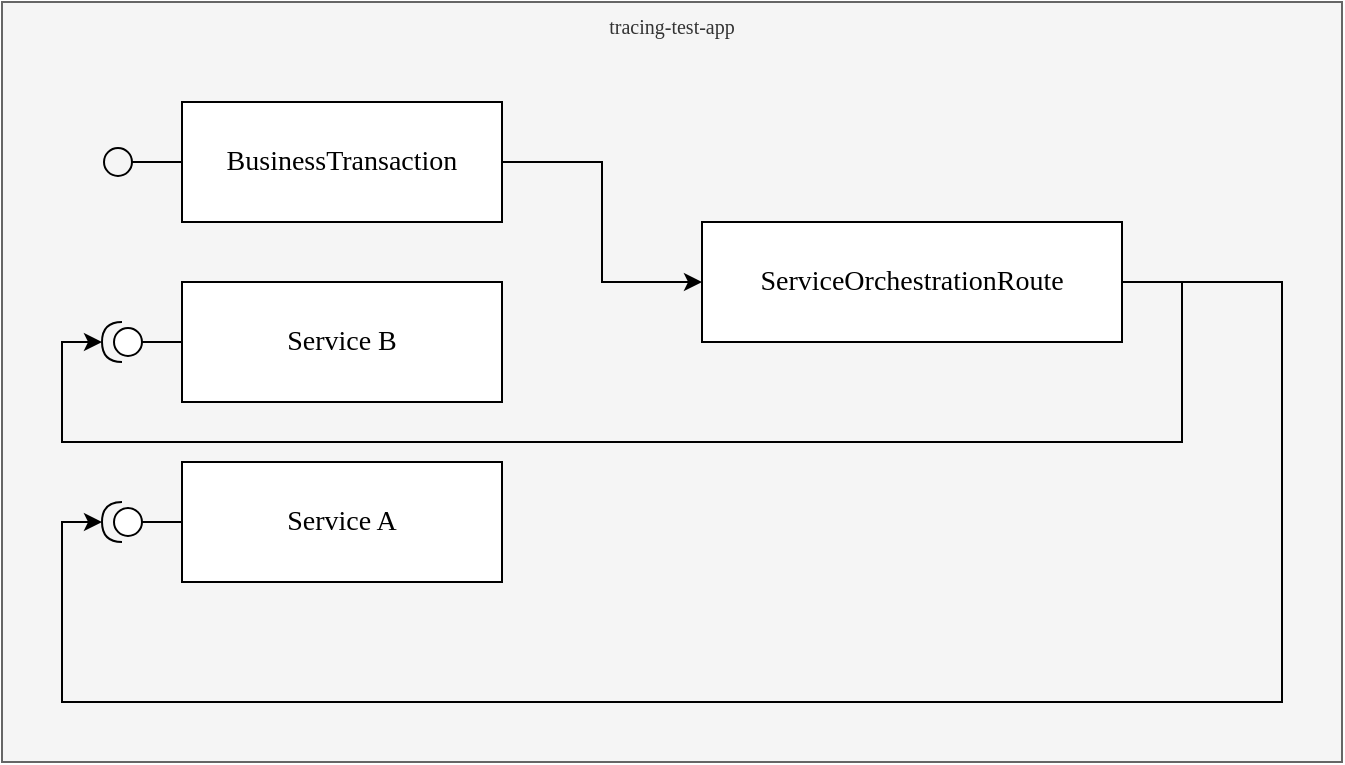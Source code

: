 <mxfile version="22.0.2" type="device">
  <diagram name="Seite-1" id="08PBDr6DPR8OOM3q4Rxe">
    <mxGraphModel dx="899" dy="638" grid="1" gridSize="10" guides="1" tooltips="1" connect="1" arrows="1" fold="1" page="1" pageScale="1" pageWidth="1600" pageHeight="900" math="0" shadow="0">
      <root>
        <mxCell id="0" />
        <mxCell id="1" parent="0" />
        <mxCell id="Wrwnwwh73Q7GJjXny8ky-14" value="tracing-test-app" style="rounded=0;whiteSpace=wrap;html=1;fillColor=#f5f5f5;fontColor=#333333;strokeColor=#666666;fontFamily=Comic Sans MS;fontSize=10;verticalAlign=top;" vertex="1" parent="1">
          <mxGeometry x="510" y="90" width="670" height="380" as="geometry" />
        </mxCell>
        <mxCell id="Wrwnwwh73Q7GJjXny8ky-5" style="rounded=0;orthogonalLoop=1;jettySize=auto;html=1;endArrow=none;endFill=0;entryX=0;entryY=0.5;entryDx=0;entryDy=0;entryPerimeter=0;" edge="1" parent="1" source="3R6ZXyvc0Hjg0l56RHqy-1" target="Wrwnwwh73Q7GJjXny8ky-12">
          <mxGeometry relative="1" as="geometry">
            <mxPoint x="560" y="260" as="targetPoint" />
          </mxGeometry>
        </mxCell>
        <mxCell id="3R6ZXyvc0Hjg0l56RHqy-1" value="Service B" style="rounded=0;whiteSpace=wrap;html=1;fontFamily=Comic Sans MS;fontSize=14;" parent="1" vertex="1">
          <mxGeometry x="600" y="230" width="160" height="60" as="geometry" />
        </mxCell>
        <mxCell id="Wrwnwwh73Q7GJjXny8ky-6" style="rounded=0;orthogonalLoop=1;jettySize=auto;html=1;endArrow=none;endFill=0;entryX=0;entryY=0.5;entryDx=0;entryDy=0;entryPerimeter=0;" edge="1" parent="1" source="3R6ZXyvc0Hjg0l56RHqy-2" target="Wrwnwwh73Q7GJjXny8ky-9">
          <mxGeometry relative="1" as="geometry">
            <mxPoint x="560" y="350" as="targetPoint" />
          </mxGeometry>
        </mxCell>
        <mxCell id="3R6ZXyvc0Hjg0l56RHqy-2" value="Service A" style="rounded=0;whiteSpace=wrap;html=1;fontFamily=Comic Sans MS;fontSize=14;" parent="1" vertex="1">
          <mxGeometry x="600" y="320" width="160" height="60" as="geometry" />
        </mxCell>
        <mxCell id="Wrwnwwh73Q7GJjXny8ky-4" style="edgeStyle=orthogonalEdgeStyle;rounded=0;orthogonalLoop=1;jettySize=auto;html=1;endArrow=circle;endFill=0;" edge="1" parent="1" source="Wrwnwwh73Q7GJjXny8ky-2">
          <mxGeometry relative="1" as="geometry">
            <mxPoint x="560" y="170" as="targetPoint" />
          </mxGeometry>
        </mxCell>
        <mxCell id="Wrwnwwh73Q7GJjXny8ky-7" style="edgeStyle=orthogonalEdgeStyle;rounded=0;orthogonalLoop=1;jettySize=auto;html=1;entryX=0;entryY=0.5;entryDx=0;entryDy=0;" edge="1" parent="1" source="Wrwnwwh73Q7GJjXny8ky-2" target="Wrwnwwh73Q7GJjXny8ky-3">
          <mxGeometry relative="1" as="geometry" />
        </mxCell>
        <mxCell id="Wrwnwwh73Q7GJjXny8ky-2" value="BusinessTransaction" style="rounded=0;whiteSpace=wrap;html=1;fontFamily=Comic Sans MS;fontSize=14;" vertex="1" parent="1">
          <mxGeometry x="600" y="140" width="160" height="60" as="geometry" />
        </mxCell>
        <mxCell id="Wrwnwwh73Q7GJjXny8ky-3" value="ServiceOrchestrationRoute" style="rounded=0;whiteSpace=wrap;html=1;fontFamily=Comic Sans MS;fontSize=14;" vertex="1" parent="1">
          <mxGeometry x="860" y="200" width="210" height="60" as="geometry" />
        </mxCell>
        <mxCell id="Wrwnwwh73Q7GJjXny8ky-9" value="" style="shape=providedRequiredInterface;html=1;verticalLabelPosition=bottom;sketch=0;rotation=-180;" vertex="1" parent="1">
          <mxGeometry x="560" y="340" width="20" height="20" as="geometry" />
        </mxCell>
        <mxCell id="Wrwnwwh73Q7GJjXny8ky-10" style="edgeStyle=orthogonalEdgeStyle;rounded=0;orthogonalLoop=1;jettySize=auto;html=1;entryX=1;entryY=0.5;entryDx=0;entryDy=0;entryPerimeter=0;exitX=1;exitY=0.5;exitDx=0;exitDy=0;" edge="1" parent="1" source="Wrwnwwh73Q7GJjXny8ky-3" target="Wrwnwwh73Q7GJjXny8ky-9">
          <mxGeometry relative="1" as="geometry">
            <Array as="points">
              <mxPoint x="1150" y="230" />
              <mxPoint x="1150" y="440" />
              <mxPoint x="540" y="440" />
              <mxPoint x="540" y="350" />
            </Array>
          </mxGeometry>
        </mxCell>
        <mxCell id="Wrwnwwh73Q7GJjXny8ky-12" value="" style="shape=providedRequiredInterface;html=1;verticalLabelPosition=bottom;sketch=0;rotation=-180;" vertex="1" parent="1">
          <mxGeometry x="560" y="250" width="20" height="20" as="geometry" />
        </mxCell>
        <mxCell id="Wrwnwwh73Q7GJjXny8ky-13" style="edgeStyle=orthogonalEdgeStyle;rounded=0;orthogonalLoop=1;jettySize=auto;html=1;entryX=1;entryY=0.5;entryDx=0;entryDy=0;entryPerimeter=0;" edge="1" parent="1" source="Wrwnwwh73Q7GJjXny8ky-3" target="Wrwnwwh73Q7GJjXny8ky-12">
          <mxGeometry relative="1" as="geometry">
            <Array as="points">
              <mxPoint x="1100" y="230" />
              <mxPoint x="1100" y="310" />
              <mxPoint x="540" y="310" />
              <mxPoint x="540" y="260" />
            </Array>
          </mxGeometry>
        </mxCell>
      </root>
    </mxGraphModel>
  </diagram>
</mxfile>
